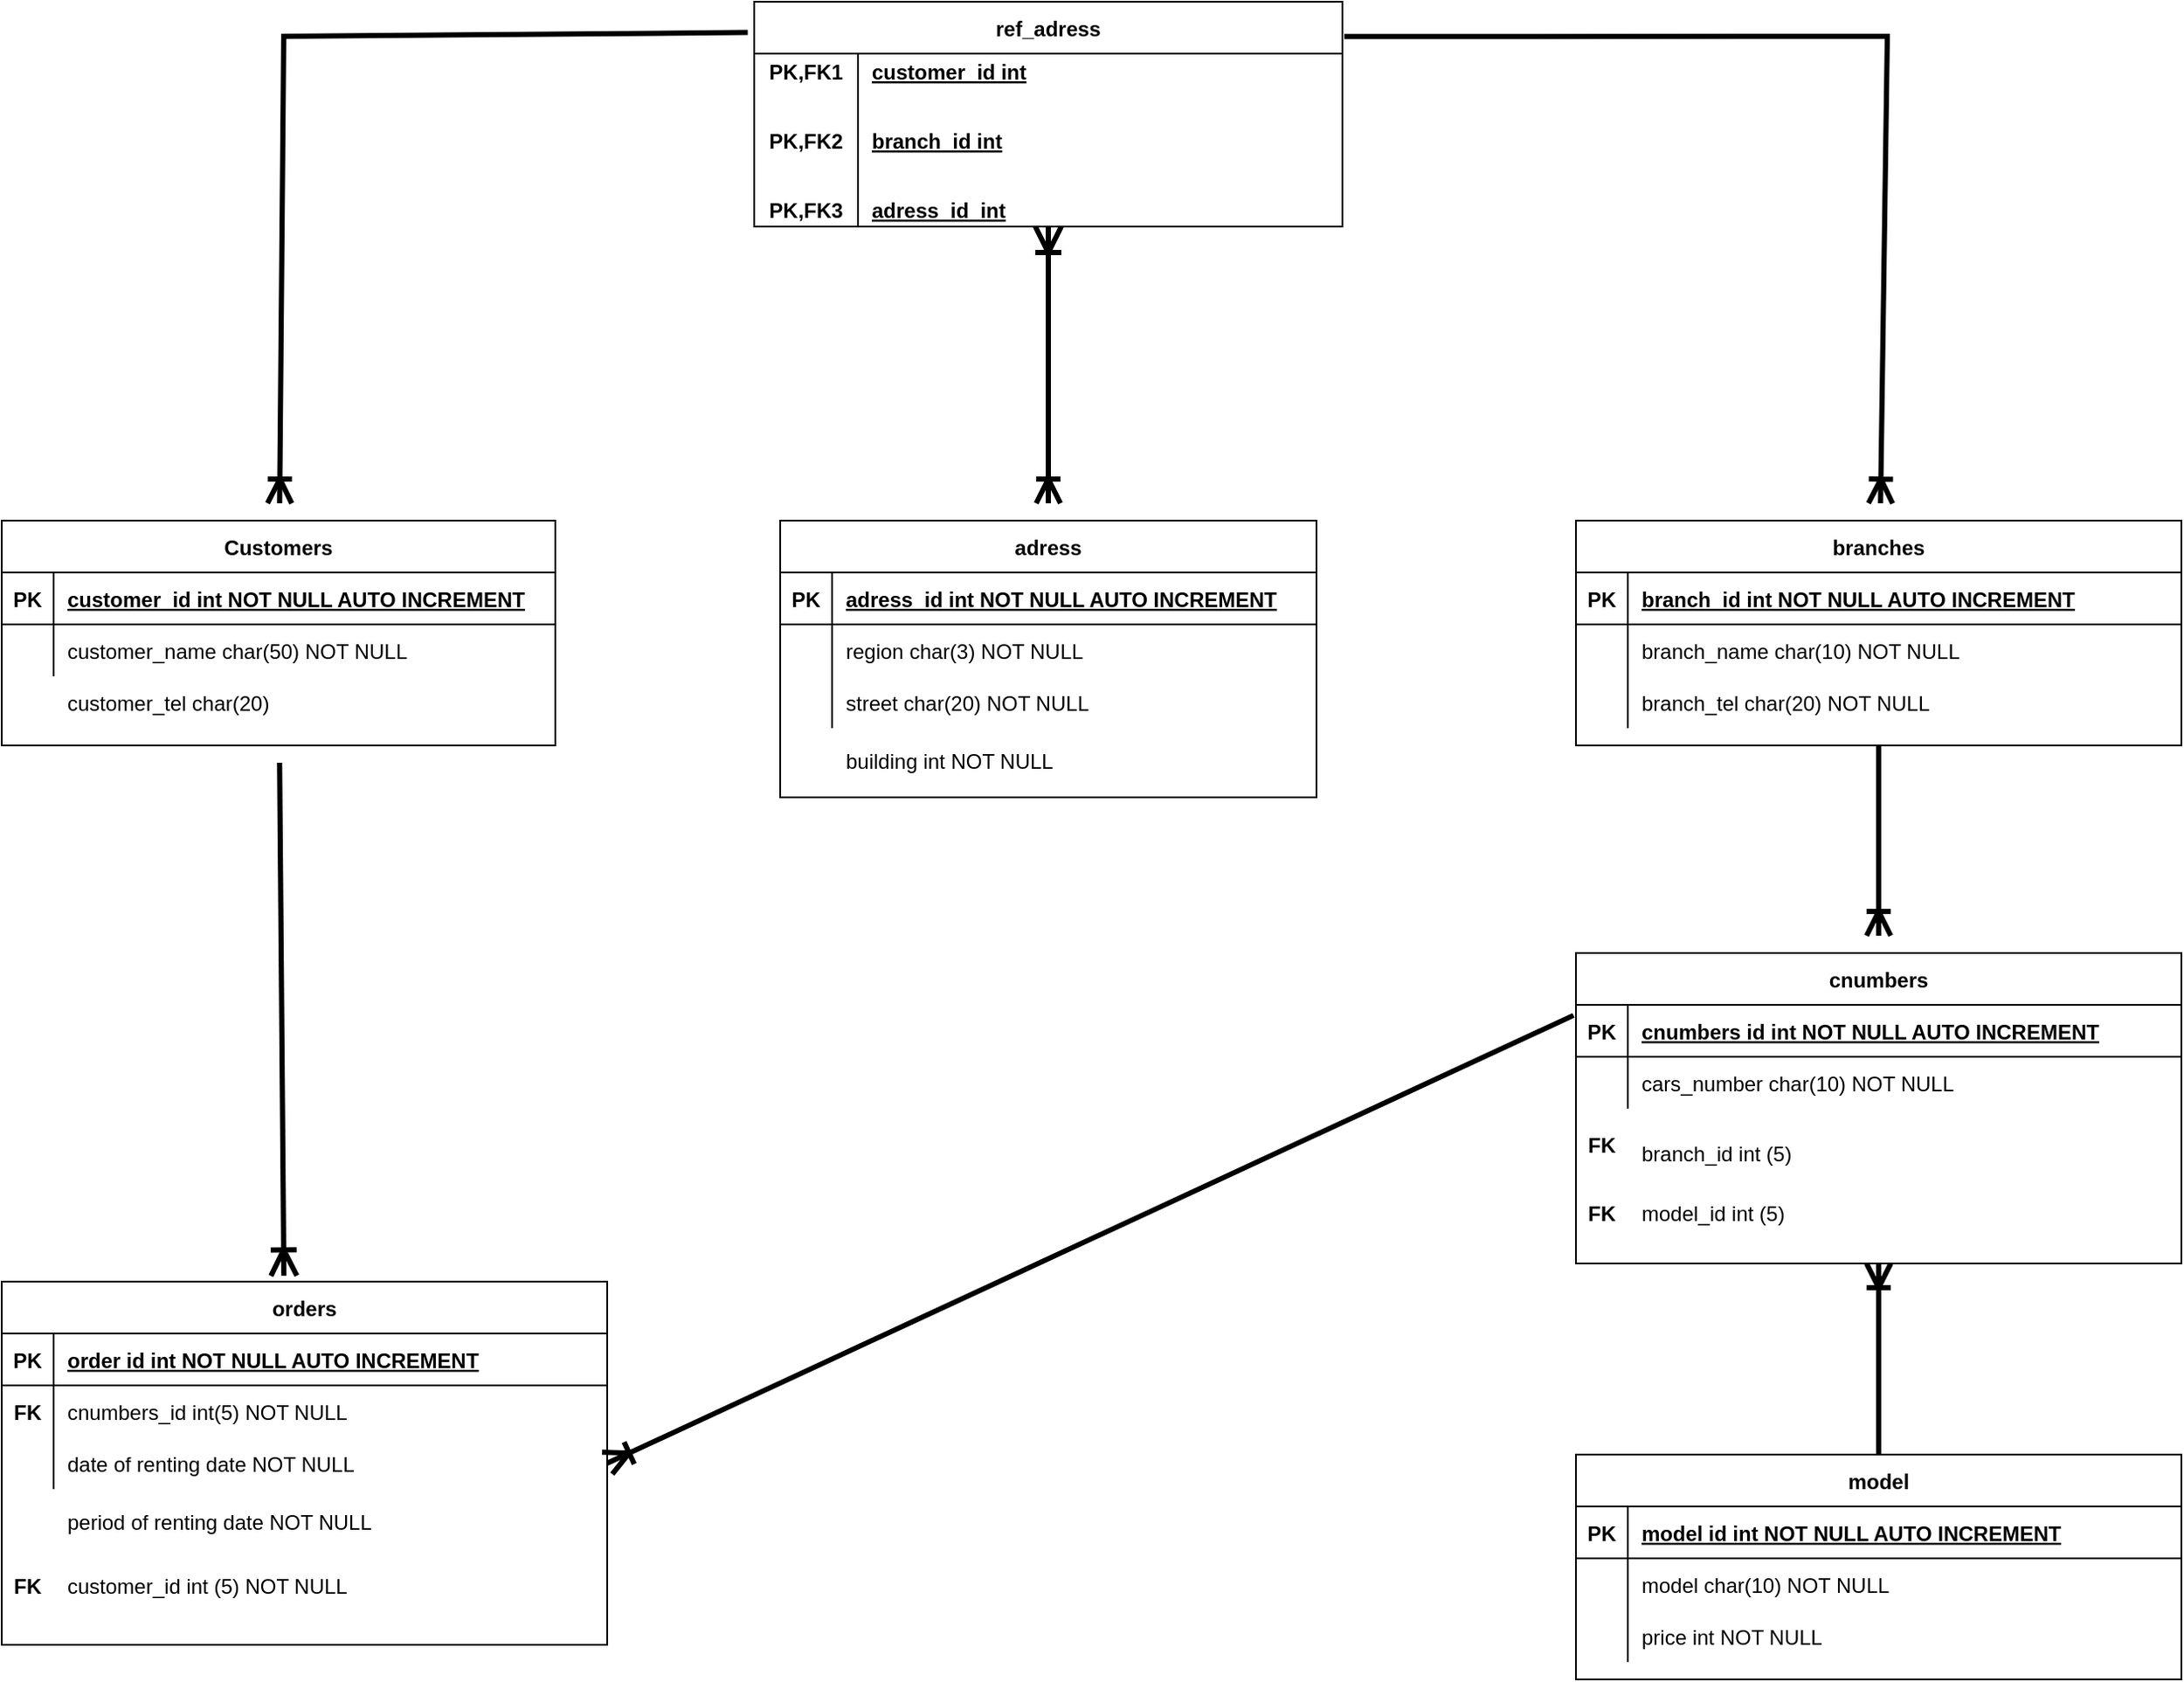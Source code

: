 <mxfile version="14.6.13" type="device"><diagram id="R2lEEEUBdFMjLlhIrx00" name="Page-1"><mxGraphModel dx="1588" dy="911" grid="1" gridSize="10" guides="1" tooltips="1" connect="1" arrows="1" fold="1" page="1" pageScale="1" pageWidth="850" pageHeight="1100" math="0" shadow="0" extFonts="Permanent Marker^https://fonts.googleapis.com/css?family=Permanent+Marker"><root><mxCell id="0"/><mxCell id="1" parent="0"/><mxCell id="mxpgpZhdHgngCOG5kYPf-94" style="edgeStyle=none;rounded=0;jumpSize=9;orthogonalLoop=1;jettySize=auto;html=1;entryX=1.003;entryY=0.155;entryDx=0;entryDy=0;startArrow=ERoneToMany;startFill=0;endArrow=none;endFill=0;startSize=10;endSize=11;sourcePerimeterSpacing=10;targetPerimeterSpacing=10;strokeWidth=3;entryPerimeter=0;" edge="1" parent="1" source="C-vyLk0tnHw3VtMMgP7b-13" target="mxpgpZhdHgngCOG5kYPf-23"><mxGeometry relative="1" as="geometry"><Array as="points"><mxPoint x="1200" y="50"/></Array></mxGeometry></mxCell><mxCell id="C-vyLk0tnHw3VtMMgP7b-13" value="branches" style="shape=table;startSize=30;container=1;collapsible=1;childLayout=tableLayout;fixedRows=1;rowLines=0;fontStyle=1;align=center;resizeLast=1;" parent="1" vertex="1"><mxGeometry x="1020" y="330" width="350" height="130" as="geometry"/></mxCell><mxCell id="C-vyLk0tnHw3VtMMgP7b-14" value="" style="shape=partialRectangle;collapsible=0;dropTarget=0;pointerEvents=0;fillColor=none;points=[[0,0.5],[1,0.5]];portConstraint=eastwest;top=0;left=0;right=0;bottom=1;" parent="C-vyLk0tnHw3VtMMgP7b-13" vertex="1"><mxGeometry y="30" width="350" height="30" as="geometry"/></mxCell><mxCell id="C-vyLk0tnHw3VtMMgP7b-15" value="PK" style="shape=partialRectangle;overflow=hidden;connectable=0;fillColor=none;top=0;left=0;bottom=0;right=0;fontStyle=1;" parent="C-vyLk0tnHw3VtMMgP7b-14" vertex="1"><mxGeometry width="30" height="30" as="geometry"/></mxCell><mxCell id="C-vyLk0tnHw3VtMMgP7b-16" value="branch_id int NOT NULL AUTO INCREMENT" style="shape=partialRectangle;overflow=hidden;connectable=0;fillColor=none;top=0;left=0;bottom=0;right=0;align=left;spacingLeft=6;fontStyle=5;" parent="C-vyLk0tnHw3VtMMgP7b-14" vertex="1"><mxGeometry x="30" width="320" height="30" as="geometry"/></mxCell><mxCell id="C-vyLk0tnHw3VtMMgP7b-17" value="" style="shape=partialRectangle;collapsible=0;dropTarget=0;pointerEvents=0;fillColor=none;points=[[0,0.5],[1,0.5]];portConstraint=eastwest;top=0;left=0;right=0;bottom=0;" parent="C-vyLk0tnHw3VtMMgP7b-13" vertex="1"><mxGeometry y="60" width="350" height="30" as="geometry"/></mxCell><mxCell id="C-vyLk0tnHw3VtMMgP7b-18" value="" style="shape=partialRectangle;overflow=hidden;connectable=0;fillColor=none;top=0;left=0;bottom=0;right=0;" parent="C-vyLk0tnHw3VtMMgP7b-17" vertex="1"><mxGeometry width="30" height="30" as="geometry"/></mxCell><mxCell id="C-vyLk0tnHw3VtMMgP7b-19" value="branch_name char(10) NOT NULL" style="shape=partialRectangle;overflow=hidden;connectable=0;fillColor=none;top=0;left=0;bottom=0;right=0;align=left;spacingLeft=6;" parent="C-vyLk0tnHw3VtMMgP7b-17" vertex="1"><mxGeometry x="30" width="320" height="30" as="geometry"/></mxCell><mxCell id="C-vyLk0tnHw3VtMMgP7b-20" value="" style="shape=partialRectangle;collapsible=0;dropTarget=0;pointerEvents=0;fillColor=none;points=[[0,0.5],[1,0.5]];portConstraint=eastwest;top=0;left=0;right=0;bottom=0;" parent="C-vyLk0tnHw3VtMMgP7b-13" vertex="1"><mxGeometry y="90" width="350" height="30" as="geometry"/></mxCell><mxCell id="C-vyLk0tnHw3VtMMgP7b-21" value="" style="shape=partialRectangle;overflow=hidden;connectable=0;fillColor=none;top=0;left=0;bottom=0;right=0;" parent="C-vyLk0tnHw3VtMMgP7b-20" vertex="1"><mxGeometry width="30" height="30" as="geometry"/></mxCell><mxCell id="C-vyLk0tnHw3VtMMgP7b-22" value="branch_tel char(20) NOT NULL" style="shape=partialRectangle;overflow=hidden;connectable=0;fillColor=none;top=0;left=0;bottom=0;right=0;align=left;spacingLeft=6;" parent="C-vyLk0tnHw3VtMMgP7b-20" vertex="1"><mxGeometry x="30" width="320" height="30" as="geometry"/></mxCell><mxCell id="mxpgpZhdHgngCOG5kYPf-23" value="ref_adress" style="shape=table;startSize=30;container=1;collapsible=1;childLayout=tableLayout;fixedRows=1;rowLines=0;fontStyle=1;align=center;resizeLast=1;" vertex="1" parent="1"><mxGeometry x="545" y="30" width="340" height="130" as="geometry"/></mxCell><mxCell id="mxpgpZhdHgngCOG5kYPf-24" value="" style="shape=partialRectangle;collapsible=0;dropTarget=0;pointerEvents=0;fillColor=none;top=0;left=0;bottom=0;right=0;points=[[0,0.5],[1,0.5]];portConstraint=eastwest;" vertex="1" parent="mxpgpZhdHgngCOG5kYPf-23"><mxGeometry y="30" width="340" height="20" as="geometry"/></mxCell><mxCell id="mxpgpZhdHgngCOG5kYPf-25" value="PK,FK1" style="shape=partialRectangle;connectable=0;fillColor=none;top=0;left=0;bottom=0;right=0;fontStyle=1;overflow=hidden;" vertex="1" parent="mxpgpZhdHgngCOG5kYPf-24"><mxGeometry width="60" height="20" as="geometry"/></mxCell><mxCell id="mxpgpZhdHgngCOG5kYPf-26" value="customer_id int" style="shape=partialRectangle;connectable=0;fillColor=none;top=0;left=0;bottom=0;right=0;align=left;spacingLeft=6;fontStyle=5;overflow=hidden;" vertex="1" parent="mxpgpZhdHgngCOG5kYPf-24"><mxGeometry x="60" width="280" height="20" as="geometry"/></mxCell><mxCell id="mxpgpZhdHgngCOG5kYPf-33" value="" style="shape=partialRectangle;collapsible=0;dropTarget=0;pointerEvents=0;fillColor=none;top=0;left=0;bottom=0;right=0;points=[[0,0.5],[1,0.5]];portConstraint=eastwest;" vertex="1" parent="mxpgpZhdHgngCOG5kYPf-23"><mxGeometry y="50" width="340" height="60" as="geometry"/></mxCell><mxCell id="mxpgpZhdHgngCOG5kYPf-34" value="PK,FK2" style="shape=partialRectangle;connectable=0;fillColor=none;top=0;left=0;bottom=0;right=0;editable=1;overflow=hidden;fontStyle=1" vertex="1" parent="mxpgpZhdHgngCOG5kYPf-33"><mxGeometry width="60" height="60" as="geometry"/></mxCell><mxCell id="mxpgpZhdHgngCOG5kYPf-35" value="branch_id int" style="shape=partialRectangle;connectable=0;fillColor=none;top=0;left=0;bottom=0;right=0;align=left;spacingLeft=6;overflow=hidden;fontStyle=5" vertex="1" parent="mxpgpZhdHgngCOG5kYPf-33"><mxGeometry x="60" width="280" height="60" as="geometry"/></mxCell><mxCell id="mxpgpZhdHgngCOG5kYPf-27" value="" style="shape=partialRectangle;collapsible=0;dropTarget=0;pointerEvents=0;fillColor=none;top=0;left=0;bottom=1;right=0;points=[[0,0.5],[1,0.5]];portConstraint=eastwest;" vertex="1" parent="mxpgpZhdHgngCOG5kYPf-23"><mxGeometry y="110" width="340" height="20" as="geometry"/></mxCell><mxCell id="mxpgpZhdHgngCOG5kYPf-28" value="PK,FK3" style="shape=partialRectangle;connectable=0;fillColor=none;top=0;left=0;bottom=0;right=0;fontStyle=1;overflow=hidden;" vertex="1" parent="mxpgpZhdHgngCOG5kYPf-27"><mxGeometry width="60" height="20" as="geometry"/></mxCell><mxCell id="mxpgpZhdHgngCOG5kYPf-29" value="adress_id  int" style="shape=partialRectangle;connectable=0;fillColor=none;top=0;left=0;bottom=0;right=0;align=left;spacingLeft=6;fontStyle=5;overflow=hidden;" vertex="1" parent="mxpgpZhdHgngCOG5kYPf-27"><mxGeometry x="60" width="280" height="20" as="geometry"/></mxCell><mxCell id="mxpgpZhdHgngCOG5kYPf-39" value="" style="group" vertex="1" connectable="0" parent="1"><mxGeometry x="110" y="330" width="320" height="130" as="geometry"/></mxCell><mxCell id="C-vyLk0tnHw3VtMMgP7b-23" value="Customers" style="shape=table;startSize=30;container=1;collapsible=1;childLayout=tableLayout;fixedRows=1;rowLines=0;fontStyle=1;align=center;resizeLast=1;" parent="mxpgpZhdHgngCOG5kYPf-39" vertex="1"><mxGeometry width="320" height="130" as="geometry"/></mxCell><mxCell id="C-vyLk0tnHw3VtMMgP7b-24" value="" style="shape=partialRectangle;collapsible=0;dropTarget=0;pointerEvents=0;fillColor=none;points=[[0,0.5],[1,0.5]];portConstraint=eastwest;top=0;left=0;right=0;bottom=1;" parent="C-vyLk0tnHw3VtMMgP7b-23" vertex="1"><mxGeometry y="30" width="320" height="30" as="geometry"/></mxCell><mxCell id="C-vyLk0tnHw3VtMMgP7b-25" value="PK" style="shape=partialRectangle;overflow=hidden;connectable=0;fillColor=none;top=0;left=0;bottom=0;right=0;fontStyle=1;" parent="C-vyLk0tnHw3VtMMgP7b-24" vertex="1"><mxGeometry width="30" height="30" as="geometry"/></mxCell><mxCell id="C-vyLk0tnHw3VtMMgP7b-26" value="customer_id int NOT NULL AUTO INCREMENT" style="shape=partialRectangle;overflow=hidden;connectable=0;fillColor=none;top=0;left=0;bottom=0;right=0;align=left;spacingLeft=6;fontStyle=5;" parent="C-vyLk0tnHw3VtMMgP7b-24" vertex="1"><mxGeometry x="30" width="290" height="30" as="geometry"/></mxCell><mxCell id="C-vyLk0tnHw3VtMMgP7b-27" value="" style="shape=partialRectangle;collapsible=0;dropTarget=0;pointerEvents=0;fillColor=none;points=[[0,0.5],[1,0.5]];portConstraint=eastwest;top=0;left=0;right=0;bottom=0;" parent="C-vyLk0tnHw3VtMMgP7b-23" vertex="1"><mxGeometry y="60" width="320" height="30" as="geometry"/></mxCell><mxCell id="C-vyLk0tnHw3VtMMgP7b-28" value="" style="shape=partialRectangle;overflow=hidden;connectable=0;fillColor=none;top=0;left=0;bottom=0;right=0;" parent="C-vyLk0tnHw3VtMMgP7b-27" vertex="1"><mxGeometry width="30" height="30" as="geometry"/></mxCell><mxCell id="C-vyLk0tnHw3VtMMgP7b-29" value="customer_name char(50) NOT NULL" style="shape=partialRectangle;overflow=hidden;connectable=0;fillColor=none;top=0;left=0;bottom=0;right=0;align=left;spacingLeft=6;" parent="C-vyLk0tnHw3VtMMgP7b-27" vertex="1"><mxGeometry x="30" width="290" height="30" as="geometry"/></mxCell><mxCell id="mxpgpZhdHgngCOG5kYPf-4" value="" style="shape=partialRectangle;collapsible=0;dropTarget=0;pointerEvents=0;fillColor=none;points=[[0,0.5],[1,0.5]];portConstraint=eastwest;top=0;left=0;right=0;bottom=0;" vertex="1" parent="mxpgpZhdHgngCOG5kYPf-39"><mxGeometry y="90" width="320" height="30" as="geometry"/></mxCell><mxCell id="mxpgpZhdHgngCOG5kYPf-5" value="" style="shape=partialRectangle;overflow=hidden;connectable=0;fillColor=none;top=0;left=0;bottom=0;right=0;" vertex="1" parent="mxpgpZhdHgngCOG5kYPf-4"><mxGeometry width="30" height="30" as="geometry"/></mxCell><mxCell id="mxpgpZhdHgngCOG5kYPf-6" value="customer_tel char(20)" style="shape=partialRectangle;overflow=hidden;connectable=0;fillColor=none;top=0;left=0;bottom=0;right=0;align=left;spacingLeft=6;" vertex="1" parent="mxpgpZhdHgngCOG5kYPf-4"><mxGeometry x="30" width="290" height="30" as="geometry"/></mxCell><mxCell id="mxpgpZhdHgngCOG5kYPf-40" value="model" style="shape=table;startSize=30;container=1;collapsible=1;childLayout=tableLayout;fixedRows=1;rowLines=0;fontStyle=1;align=center;resizeLast=1;" vertex="1" parent="1"><mxGeometry x="1020" y="870" width="350" height="130" as="geometry"/></mxCell><mxCell id="mxpgpZhdHgngCOG5kYPf-41" value="" style="shape=partialRectangle;collapsible=0;dropTarget=0;pointerEvents=0;fillColor=none;points=[[0,0.5],[1,0.5]];portConstraint=eastwest;top=0;left=0;right=0;bottom=1;" vertex="1" parent="mxpgpZhdHgngCOG5kYPf-40"><mxGeometry y="30" width="350" height="30" as="geometry"/></mxCell><mxCell id="mxpgpZhdHgngCOG5kYPf-42" value="PK" style="shape=partialRectangle;overflow=hidden;connectable=0;fillColor=none;top=0;left=0;bottom=0;right=0;fontStyle=1;" vertex="1" parent="mxpgpZhdHgngCOG5kYPf-41"><mxGeometry width="30" height="30" as="geometry"/></mxCell><mxCell id="mxpgpZhdHgngCOG5kYPf-43" value="model id int NOT NULL AUTO INCREMENT" style="shape=partialRectangle;overflow=hidden;connectable=0;fillColor=none;top=0;left=0;bottom=0;right=0;align=left;spacingLeft=6;fontStyle=5;" vertex="1" parent="mxpgpZhdHgngCOG5kYPf-41"><mxGeometry x="30" width="320" height="30" as="geometry"/></mxCell><mxCell id="mxpgpZhdHgngCOG5kYPf-44" value="" style="shape=partialRectangle;collapsible=0;dropTarget=0;pointerEvents=0;fillColor=none;points=[[0,0.5],[1,0.5]];portConstraint=eastwest;top=0;left=0;right=0;bottom=0;" vertex="1" parent="mxpgpZhdHgngCOG5kYPf-40"><mxGeometry y="60" width="350" height="30" as="geometry"/></mxCell><mxCell id="mxpgpZhdHgngCOG5kYPf-45" value="" style="shape=partialRectangle;overflow=hidden;connectable=0;fillColor=none;top=0;left=0;bottom=0;right=0;" vertex="1" parent="mxpgpZhdHgngCOG5kYPf-44"><mxGeometry width="30" height="30" as="geometry"/></mxCell><mxCell id="mxpgpZhdHgngCOG5kYPf-46" value="model char(10) NOT NULL" style="shape=partialRectangle;overflow=hidden;connectable=0;fillColor=none;top=0;left=0;bottom=0;right=0;align=left;spacingLeft=6;" vertex="1" parent="mxpgpZhdHgngCOG5kYPf-44"><mxGeometry x="30" width="320" height="30" as="geometry"/></mxCell><mxCell id="mxpgpZhdHgngCOG5kYPf-47" value="" style="shape=partialRectangle;collapsible=0;dropTarget=0;pointerEvents=0;fillColor=none;points=[[0,0.5],[1,0.5]];portConstraint=eastwest;top=0;left=0;right=0;bottom=0;" vertex="1" parent="mxpgpZhdHgngCOG5kYPf-40"><mxGeometry y="90" width="350" height="30" as="geometry"/></mxCell><mxCell id="mxpgpZhdHgngCOG5kYPf-48" value="" style="shape=partialRectangle;overflow=hidden;connectable=0;fillColor=none;top=0;left=0;bottom=0;right=0;" vertex="1" parent="mxpgpZhdHgngCOG5kYPf-47"><mxGeometry width="30" height="30" as="geometry"/></mxCell><mxCell id="mxpgpZhdHgngCOG5kYPf-49" value="price int NOT NULL" style="shape=partialRectangle;overflow=hidden;connectable=0;fillColor=none;top=0;left=0;bottom=0;right=0;align=left;spacingLeft=6;" vertex="1" parent="mxpgpZhdHgngCOG5kYPf-47"><mxGeometry x="30" width="320" height="30" as="geometry"/></mxCell><mxCell id="mxpgpZhdHgngCOG5kYPf-66" value="" style="group" vertex="1" connectable="0" parent="1"><mxGeometry x="560" y="330" width="310" height="230" as="geometry"/></mxCell><mxCell id="mxpgpZhdHgngCOG5kYPf-67" value="" style="group" vertex="1" connectable="0" parent="mxpgpZhdHgngCOG5kYPf-66"><mxGeometry width="310" height="230" as="geometry"/></mxCell><mxCell id="mxpgpZhdHgngCOG5kYPf-68" value="adress" style="shape=table;startSize=30;container=1;collapsible=1;childLayout=tableLayout;fixedRows=1;rowLines=0;fontStyle=1;align=center;resizeLast=1;" vertex="1" parent="mxpgpZhdHgngCOG5kYPf-67"><mxGeometry width="310" height="160" as="geometry"/></mxCell><mxCell id="mxpgpZhdHgngCOG5kYPf-69" value="" style="shape=partialRectangle;collapsible=0;dropTarget=0;pointerEvents=0;fillColor=none;points=[[0,0.5],[1,0.5]];portConstraint=eastwest;top=0;left=0;right=0;bottom=1;" vertex="1" parent="mxpgpZhdHgngCOG5kYPf-68"><mxGeometry y="30" width="310" height="30" as="geometry"/></mxCell><mxCell id="mxpgpZhdHgngCOG5kYPf-70" value="PK" style="shape=partialRectangle;overflow=hidden;connectable=0;fillColor=none;top=0;left=0;bottom=0;right=0;fontStyle=1;" vertex="1" parent="mxpgpZhdHgngCOG5kYPf-69"><mxGeometry width="30" height="30" as="geometry"/></mxCell><mxCell id="mxpgpZhdHgngCOG5kYPf-71" value="adress_id int NOT NULL AUTO INCREMENT" style="shape=partialRectangle;overflow=hidden;connectable=0;fillColor=none;top=0;left=0;bottom=0;right=0;align=left;spacingLeft=6;fontStyle=5;" vertex="1" parent="mxpgpZhdHgngCOG5kYPf-69"><mxGeometry x="30" width="280" height="30" as="geometry"/></mxCell><mxCell id="mxpgpZhdHgngCOG5kYPf-72" value="" style="shape=partialRectangle;collapsible=0;dropTarget=0;pointerEvents=0;fillColor=none;points=[[0,0.5],[1,0.5]];portConstraint=eastwest;top=0;left=0;right=0;bottom=0;" vertex="1" parent="mxpgpZhdHgngCOG5kYPf-68"><mxGeometry y="60" width="310" height="30" as="geometry"/></mxCell><mxCell id="mxpgpZhdHgngCOG5kYPf-73" value="" style="shape=partialRectangle;overflow=hidden;connectable=0;fillColor=none;top=0;left=0;bottom=0;right=0;" vertex="1" parent="mxpgpZhdHgngCOG5kYPf-72"><mxGeometry width="30" height="30" as="geometry"/></mxCell><mxCell id="mxpgpZhdHgngCOG5kYPf-74" value="region char(3) NOT NULL" style="shape=partialRectangle;overflow=hidden;connectable=0;fillColor=none;top=0;left=0;bottom=0;right=0;align=left;spacingLeft=6;" vertex="1" parent="mxpgpZhdHgngCOG5kYPf-72"><mxGeometry x="30" width="280" height="30" as="geometry"/></mxCell><mxCell id="mxpgpZhdHgngCOG5kYPf-75" value="" style="shape=partialRectangle;collapsible=0;dropTarget=0;pointerEvents=0;fillColor=none;points=[[0,0.5],[1,0.5]];portConstraint=eastwest;top=0;left=0;right=0;bottom=0;" vertex="1" parent="mxpgpZhdHgngCOG5kYPf-68"><mxGeometry y="90" width="310" height="30" as="geometry"/></mxCell><mxCell id="mxpgpZhdHgngCOG5kYPf-76" value="" style="shape=partialRectangle;overflow=hidden;connectable=0;fillColor=none;top=0;left=0;bottom=0;right=0;" vertex="1" parent="mxpgpZhdHgngCOG5kYPf-75"><mxGeometry width="30" height="30" as="geometry"/></mxCell><mxCell id="mxpgpZhdHgngCOG5kYPf-77" value="street char(20) NOT NULL" style="shape=partialRectangle;overflow=hidden;connectable=0;fillColor=none;top=0;left=0;bottom=0;right=0;align=left;spacingLeft=6;" vertex="1" parent="mxpgpZhdHgngCOG5kYPf-75"><mxGeometry x="30" width="280" height="30" as="geometry"/></mxCell><mxCell id="mxpgpZhdHgngCOG5kYPf-78" value="building int NOT NULL" style="shape=partialRectangle;overflow=hidden;connectable=0;fillColor=none;top=0;left=0;bottom=0;right=0;align=left;spacingLeft=6;" vertex="1" parent="mxpgpZhdHgngCOG5kYPf-67"><mxGeometry x="30" y="121.455" width="280" height="34.5" as="geometry"/></mxCell><mxCell id="mxpgpZhdHgngCOG5kYPf-83" value="" style="group" vertex="1" connectable="0" parent="1"><mxGeometry x="1020" y="580" width="350" height="290" as="geometry"/></mxCell><mxCell id="mxpgpZhdHgngCOG5kYPf-111" value="" style="group" vertex="1" connectable="0" parent="mxpgpZhdHgngCOG5kYPf-83"><mxGeometry width="350" height="248.571" as="geometry"/></mxCell><mxCell id="mxpgpZhdHgngCOG5kYPf-117" value="" style="group" vertex="1" connectable="0" parent="mxpgpZhdHgngCOG5kYPf-111"><mxGeometry width="350" height="179.524" as="geometry"/></mxCell><mxCell id="mxpgpZhdHgngCOG5kYPf-50" value="cnumbers" style="shape=table;startSize=30;container=1;collapsible=1;childLayout=tableLayout;fixedRows=1;rowLines=0;fontStyle=1;align=center;resizeLast=1;" vertex="1" parent="mxpgpZhdHgngCOG5kYPf-117"><mxGeometry width="350" height="179.524" as="geometry"/></mxCell><mxCell id="mxpgpZhdHgngCOG5kYPf-51" value="" style="shape=partialRectangle;collapsible=0;dropTarget=0;pointerEvents=0;fillColor=none;points=[[0,0.5],[1,0.5]];portConstraint=eastwest;top=0;left=0;right=0;bottom=1;" vertex="1" parent="mxpgpZhdHgngCOG5kYPf-50"><mxGeometry y="30" width="350" height="30" as="geometry"/></mxCell><mxCell id="mxpgpZhdHgngCOG5kYPf-52" value="PK" style="shape=partialRectangle;overflow=hidden;connectable=0;fillColor=none;top=0;left=0;bottom=0;right=0;fontStyle=1;" vertex="1" parent="mxpgpZhdHgngCOG5kYPf-51"><mxGeometry width="30" height="30" as="geometry"/></mxCell><mxCell id="mxpgpZhdHgngCOG5kYPf-53" value="cnumbers id int NOT NULL AUTO INCREMENT" style="shape=partialRectangle;overflow=hidden;connectable=0;fillColor=none;top=0;left=0;bottom=0;right=0;align=left;spacingLeft=6;fontStyle=5;" vertex="1" parent="mxpgpZhdHgngCOG5kYPf-51"><mxGeometry x="30" width="320" height="30" as="geometry"/></mxCell><mxCell id="mxpgpZhdHgngCOG5kYPf-54" value="" style="shape=partialRectangle;collapsible=0;dropTarget=0;pointerEvents=0;fillColor=none;points=[[0,0.5],[1,0.5]];portConstraint=eastwest;top=0;left=0;right=0;bottom=0;" vertex="1" parent="mxpgpZhdHgngCOG5kYPf-50"><mxGeometry y="60" width="350" height="30" as="geometry"/></mxCell><mxCell id="mxpgpZhdHgngCOG5kYPf-55" value="" style="shape=partialRectangle;overflow=hidden;connectable=0;fillColor=none;top=0;left=0;bottom=0;right=0;" vertex="1" parent="mxpgpZhdHgngCOG5kYPf-54"><mxGeometry width="30" height="30" as="geometry"/></mxCell><mxCell id="mxpgpZhdHgngCOG5kYPf-56" value="cars_number char(10) NOT NULL" style="shape=partialRectangle;overflow=hidden;connectable=0;fillColor=none;top=0;left=0;bottom=0;right=0;align=left;spacingLeft=6;" vertex="1" parent="mxpgpZhdHgngCOG5kYPf-54"><mxGeometry x="30" width="320" height="30" as="geometry"/></mxCell><mxCell id="mxpgpZhdHgngCOG5kYPf-84" value="model_id int (5)" style="shape=partialRectangle;overflow=hidden;connectable=0;fillColor=none;top=0;left=0;bottom=0;right=0;align=left;spacingLeft=6;fontStyle=0" vertex="1" parent="mxpgpZhdHgngCOG5kYPf-117"><mxGeometry x="30" y="124.279" width="320" height="51.176" as="geometry"/></mxCell><mxCell id="mxpgpZhdHgngCOG5kYPf-85" value="FK" style="shape=partialRectangle;overflow=hidden;connectable=0;fillColor=none;top=0;left=0;bottom=0;right=0;fontStyle=1;" vertex="1" parent="mxpgpZhdHgngCOG5kYPf-117"><mxGeometry y="129.147" width="30" height="41.429" as="geometry"/></mxCell><mxCell id="mxpgpZhdHgngCOG5kYPf-116" value="FK" style="shape=partialRectangle;overflow=hidden;connectable=0;fillColor=none;top=0;left=0;bottom=0;right=0;fontStyle=1;" vertex="1" parent="mxpgpZhdHgngCOG5kYPf-117"><mxGeometry y="89.997" width="30" height="41.429" as="geometry"/></mxCell><mxCell id="mxpgpZhdHgngCOG5kYPf-92" style="edgeStyle=none;rounded=0;jumpSize=9;orthogonalLoop=1;jettySize=auto;html=1;startArrow=ERoneToMany;startFill=0;endArrow=none;endFill=0;startSize=10;endSize=11;sourcePerimeterSpacing=10;targetPerimeterSpacing=10;strokeWidth=3;entryX=-0.011;entryY=0.137;entryDx=0;entryDy=0;entryPerimeter=0;" edge="1" parent="1" source="C-vyLk0tnHw3VtMMgP7b-23" target="mxpgpZhdHgngCOG5kYPf-23"><mxGeometry relative="1" as="geometry"><mxPoint x="540" y="50" as="targetPoint"/><Array as="points"><mxPoint x="273" y="50"/></Array></mxGeometry></mxCell><mxCell id="mxpgpZhdHgngCOG5kYPf-93" style="edgeStyle=none;rounded=0;jumpSize=9;orthogonalLoop=1;jettySize=auto;html=1;entryX=0.5;entryY=1;entryDx=0;entryDy=0;startArrow=ERoneToMany;startFill=0;endArrow=ERoneToMany;endFill=0;startSize=10;endSize=11;sourcePerimeterSpacing=10;targetPerimeterSpacing=10;strokeWidth=3;" edge="1" parent="1" source="mxpgpZhdHgngCOG5kYPf-68" target="mxpgpZhdHgngCOG5kYPf-23"><mxGeometry relative="1" as="geometry"/></mxCell><mxCell id="mxpgpZhdHgngCOG5kYPf-97" value="" style="group" vertex="1" connectable="0" parent="1"><mxGeometry x="110" y="770" width="350" height="210" as="geometry"/></mxCell><mxCell id="mxpgpZhdHgngCOG5kYPf-98" value="orders" style="shape=table;startSize=30;container=1;collapsible=1;childLayout=tableLayout;fixedRows=1;rowLines=0;fontStyle=1;align=center;resizeLast=1;" vertex="1" parent="mxpgpZhdHgngCOG5kYPf-97"><mxGeometry width="350" height="210" as="geometry"/></mxCell><mxCell id="mxpgpZhdHgngCOG5kYPf-99" value="" style="shape=partialRectangle;collapsible=0;dropTarget=0;pointerEvents=0;fillColor=none;points=[[0,0.5],[1,0.5]];portConstraint=eastwest;top=0;left=0;right=0;bottom=1;" vertex="1" parent="mxpgpZhdHgngCOG5kYPf-98"><mxGeometry y="30" width="350" height="30" as="geometry"/></mxCell><mxCell id="mxpgpZhdHgngCOG5kYPf-100" value="PK" style="shape=partialRectangle;overflow=hidden;connectable=0;fillColor=none;top=0;left=0;bottom=0;right=0;fontStyle=1;" vertex="1" parent="mxpgpZhdHgngCOG5kYPf-99"><mxGeometry width="30" height="30" as="geometry"/></mxCell><mxCell id="mxpgpZhdHgngCOG5kYPf-101" value="order id int NOT NULL AUTO INCREMENT" style="shape=partialRectangle;overflow=hidden;connectable=0;fillColor=none;top=0;left=0;bottom=0;right=0;align=left;spacingLeft=6;fontStyle=5;" vertex="1" parent="mxpgpZhdHgngCOG5kYPf-99"><mxGeometry x="30" width="320" height="30" as="geometry"/></mxCell><mxCell id="mxpgpZhdHgngCOG5kYPf-102" value="" style="shape=partialRectangle;collapsible=0;dropTarget=0;pointerEvents=0;fillColor=none;points=[[0,0.5],[1,0.5]];portConstraint=eastwest;top=0;left=0;right=0;bottom=0;" vertex="1" parent="mxpgpZhdHgngCOG5kYPf-98"><mxGeometry y="60" width="350" height="30" as="geometry"/></mxCell><mxCell id="mxpgpZhdHgngCOG5kYPf-103" value="" style="shape=partialRectangle;overflow=hidden;connectable=0;fillColor=none;top=0;left=0;bottom=0;right=0;" vertex="1" parent="mxpgpZhdHgngCOG5kYPf-102"><mxGeometry width="30" height="30" as="geometry"/></mxCell><mxCell id="mxpgpZhdHgngCOG5kYPf-104" value="cnumbers_id int(5) NOT NULL " style="shape=partialRectangle;overflow=hidden;connectable=0;fillColor=none;top=0;left=0;bottom=0;right=0;align=left;spacingLeft=6;" vertex="1" parent="mxpgpZhdHgngCOG5kYPf-102"><mxGeometry x="30" width="320" height="30" as="geometry"/></mxCell><mxCell id="mxpgpZhdHgngCOG5kYPf-105" value="" style="shape=partialRectangle;collapsible=0;dropTarget=0;pointerEvents=0;fillColor=none;points=[[0,0.5],[1,0.5]];portConstraint=eastwest;top=0;left=0;right=0;bottom=0;" vertex="1" parent="mxpgpZhdHgngCOG5kYPf-98"><mxGeometry y="90" width="350" height="30" as="geometry"/></mxCell><mxCell id="mxpgpZhdHgngCOG5kYPf-106" value="" style="shape=partialRectangle;overflow=hidden;connectable=0;fillColor=none;top=0;left=0;bottom=0;right=0;" vertex="1" parent="mxpgpZhdHgngCOG5kYPf-105"><mxGeometry width="30" height="30" as="geometry"/></mxCell><mxCell id="mxpgpZhdHgngCOG5kYPf-107" value="date of renting date NOT NULL" style="shape=partialRectangle;overflow=hidden;connectable=0;fillColor=none;top=0;left=0;bottom=0;right=0;align=left;spacingLeft=6;fontStyle=0" vertex="1" parent="mxpgpZhdHgngCOG5kYPf-105"><mxGeometry x="30" width="320" height="30" as="geometry"/></mxCell><mxCell id="mxpgpZhdHgngCOG5kYPf-108" value="period of renting date NOT NULL" style="shape=partialRectangle;overflow=hidden;connectable=0;fillColor=none;top=0;left=0;bottom=0;right=0;align=left;spacingLeft=6;fontStyle=0" vertex="1" parent="mxpgpZhdHgngCOG5kYPf-97"><mxGeometry x="30" y="119.995" width="320" height="37.059" as="geometry"/></mxCell><mxCell id="mxpgpZhdHgngCOG5kYPf-109" value="customer_id int (5) NOT NULL" style="shape=partialRectangle;overflow=hidden;connectable=0;fillColor=none;top=0;left=0;bottom=0;right=0;align=left;spacingLeft=6;fontStyle=0" vertex="1" parent="mxpgpZhdHgngCOG5kYPf-97"><mxGeometry x="30" y="157.055" width="320" height="37.059" as="geometry"/></mxCell><mxCell id="mxpgpZhdHgngCOG5kYPf-110" value="FK" style="shape=partialRectangle;overflow=hidden;connectable=0;fillColor=none;top=0;left=0;bottom=0;right=0;fontStyle=1;" vertex="1" parent="mxpgpZhdHgngCOG5kYPf-97"><mxGeometry y="60.0" width="30" height="30" as="geometry"/></mxCell><mxCell id="mxpgpZhdHgngCOG5kYPf-112" value="FK" style="shape=partialRectangle;overflow=hidden;connectable=0;fillColor=none;top=0;left=0;bottom=0;right=0;fontStyle=1;" vertex="1" parent="mxpgpZhdHgngCOG5kYPf-97"><mxGeometry y="160.58" width="30" height="30" as="geometry"/></mxCell><mxCell id="mxpgpZhdHgngCOG5kYPf-113" style="edgeStyle=none;rounded=0;jumpSize=9;orthogonalLoop=1;jettySize=auto;html=1;entryX=0.466;entryY=-0.016;entryDx=0;entryDy=0;entryPerimeter=0;startArrow=none;startFill=0;endArrow=ERoneToMany;endFill=0;startSize=10;endSize=11;sourcePerimeterSpacing=10;targetPerimeterSpacing=10;strokeWidth=3;" edge="1" parent="1" source="C-vyLk0tnHw3VtMMgP7b-23" target="mxpgpZhdHgngCOG5kYPf-98"><mxGeometry relative="1" as="geometry"/></mxCell><mxCell id="mxpgpZhdHgngCOG5kYPf-114" style="edgeStyle=none;rounded=0;jumpSize=9;orthogonalLoop=1;jettySize=auto;html=1;entryX=-0.004;entryY=0.202;entryDx=0;entryDy=0;entryPerimeter=0;startArrow=ERoneToMany;startFill=0;endArrow=none;endFill=0;startSize=10;endSize=11;sourcePerimeterSpacing=10;targetPerimeterSpacing=10;strokeWidth=3;exitX=1;exitY=0.5;exitDx=0;exitDy=0;" edge="1" parent="1" source="mxpgpZhdHgngCOG5kYPf-105" target="mxpgpZhdHgngCOG5kYPf-51"><mxGeometry relative="1" as="geometry"/></mxCell><mxCell id="mxpgpZhdHgngCOG5kYPf-115" value="branch_id int (5)" style="shape=partialRectangle;overflow=hidden;connectable=0;fillColor=none;top=0;left=0;bottom=0;right=0;align=left;spacingLeft=6;fontStyle=0" vertex="1" parent="1"><mxGeometry x="1050" y="669.999" width="320" height="51.176" as="geometry"/></mxCell><mxCell id="mxpgpZhdHgngCOG5kYPf-119" style="edgeStyle=none;rounded=0;jumpSize=9;orthogonalLoop=1;jettySize=auto;html=1;entryX=0.5;entryY=1;entryDx=0;entryDy=0;startArrow=ERoneToMany;startFill=0;endArrow=none;endFill=0;startSize=10;endSize=11;sourcePerimeterSpacing=10;targetPerimeterSpacing=10;strokeWidth=3;" edge="1" parent="1" source="mxpgpZhdHgngCOG5kYPf-50" target="C-vyLk0tnHw3VtMMgP7b-13"><mxGeometry relative="1" as="geometry"/></mxCell><mxCell id="mxpgpZhdHgngCOG5kYPf-121" style="edgeStyle=none;rounded=0;jumpSize=9;orthogonalLoop=1;jettySize=auto;html=1;exitX=0.5;exitY=1;exitDx=0;exitDy=0;entryX=0.5;entryY=0;entryDx=0;entryDy=0;startArrow=ERoneToMany;startFill=0;endArrow=none;endFill=0;startSize=10;endSize=11;sourcePerimeterSpacing=10;targetPerimeterSpacing=10;strokeWidth=3;" edge="1" parent="1" source="mxpgpZhdHgngCOG5kYPf-50" target="mxpgpZhdHgngCOG5kYPf-40"><mxGeometry relative="1" as="geometry"/></mxCell></root></mxGraphModel></diagram></mxfile>